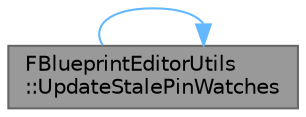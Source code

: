 digraph "FBlueprintEditorUtils::UpdateStalePinWatches"
{
 // INTERACTIVE_SVG=YES
 // LATEX_PDF_SIZE
  bgcolor="transparent";
  edge [fontname=Helvetica,fontsize=10,labelfontname=Helvetica,labelfontsize=10];
  node [fontname=Helvetica,fontsize=10,shape=box,height=0.2,width=0.4];
  rankdir="LR";
  Node1 [id="Node000001",label="FBlueprintEditorUtils\l::UpdateStalePinWatches",height=0.2,width=0.4,color="gray40", fillcolor="grey60", style="filled", fontcolor="black",tooltip="Handle stale pin watches."];
  Node1 -> Node1 [id="edge1_Node000001_Node000001",color="steelblue1",style="solid",tooltip=" "];
}

